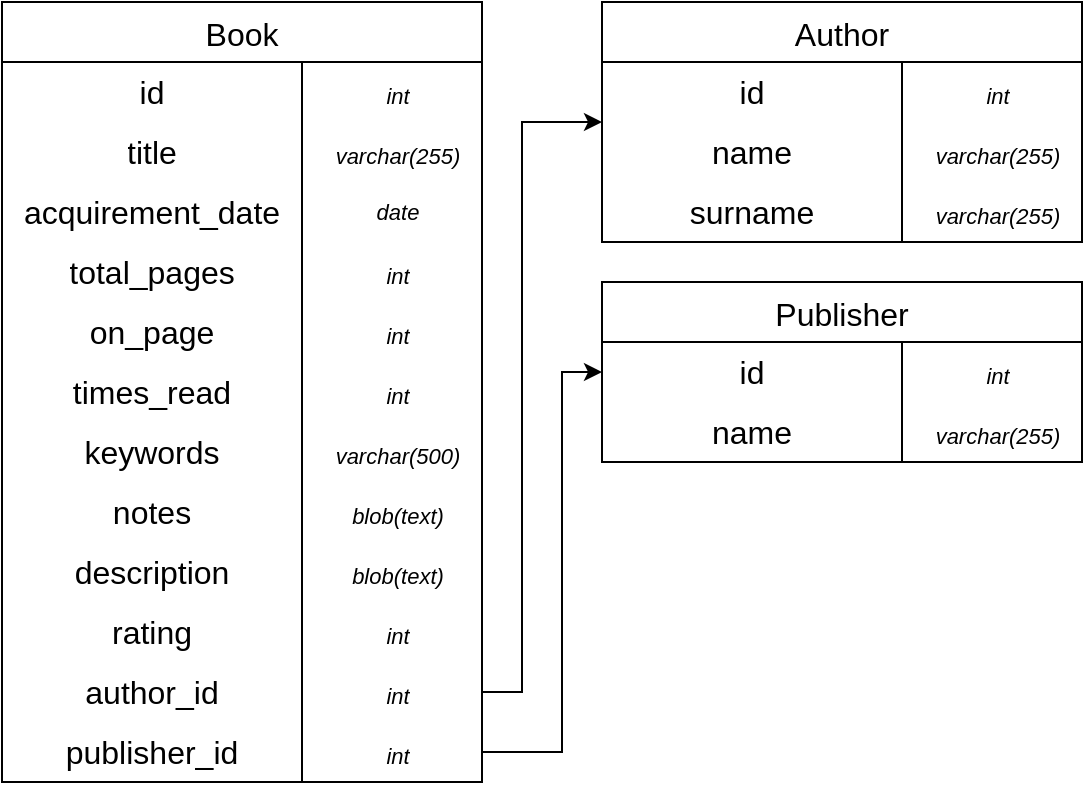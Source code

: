 <mxfile version="26.0.4">
  <diagram id="C5RBs43oDa-KdzZeNtuy" name="Page-1">
    <mxGraphModel dx="955" dy="546" grid="1" gridSize="10" guides="1" tooltips="1" connect="1" arrows="1" fold="1" page="1" pageScale="1" pageWidth="827" pageHeight="1169" math="0" shadow="0">
      <root>
        <mxCell id="WIyWlLk6GJQsqaUBKTNV-0" />
        <mxCell id="WIyWlLk6GJQsqaUBKTNV-1" parent="WIyWlLk6GJQsqaUBKTNV-0" />
        <mxCell id="BmmVdBG9Hnoh0K_bWPQg-0" value="Book" style="shape=table;startSize=30;container=1;collapsible=0;childLayout=tableLayout;fixedRows=1;rowLines=0;fontStyle=0;strokeColor=default;fontSize=16;" parent="WIyWlLk6GJQsqaUBKTNV-1" vertex="1">
          <mxGeometry x="80" y="160" width="240" height="390" as="geometry" />
        </mxCell>
        <mxCell id="BmmVdBG9Hnoh0K_bWPQg-1" value="" style="shape=tableRow;horizontal=0;startSize=0;swimlaneHead=0;swimlaneBody=0;top=0;left=0;bottom=0;right=0;collapsible=0;dropTarget=0;fillColor=none;points=[[0,0.5],[1,0.5]];portConstraint=eastwest;strokeColor=inherit;fontSize=16;" parent="BmmVdBG9Hnoh0K_bWPQg-0" vertex="1">
          <mxGeometry y="30" width="240" height="30" as="geometry" />
        </mxCell>
        <mxCell id="BmmVdBG9Hnoh0K_bWPQg-2" value="id" style="shape=partialRectangle;html=1;whiteSpace=wrap;connectable=0;fillColor=none;top=0;left=0;bottom=0;right=0;overflow=hidden;pointerEvents=1;strokeColor=inherit;fontSize=16;" parent="BmmVdBG9Hnoh0K_bWPQg-1" vertex="1">
          <mxGeometry width="150" height="30" as="geometry">
            <mxRectangle width="150" height="30" as="alternateBounds" />
          </mxGeometry>
        </mxCell>
        <mxCell id="BmmVdBG9Hnoh0K_bWPQg-3" value="&lt;font style=&quot;font-size: 11px;&quot;&gt;&lt;i&gt;int&lt;/i&gt;&lt;/font&gt;" style="shape=partialRectangle;html=1;whiteSpace=wrap;connectable=0;fillColor=none;top=0;left=0;bottom=0;right=0;align=center;spacingLeft=6;overflow=hidden;strokeColor=inherit;fontSize=16;" parent="BmmVdBG9Hnoh0K_bWPQg-1" vertex="1">
          <mxGeometry x="150" width="90" height="30" as="geometry">
            <mxRectangle width="90" height="30" as="alternateBounds" />
          </mxGeometry>
        </mxCell>
        <mxCell id="BmmVdBG9Hnoh0K_bWPQg-4" value="" style="shape=tableRow;horizontal=0;startSize=0;swimlaneHead=0;swimlaneBody=0;top=0;left=0;bottom=0;right=0;collapsible=0;dropTarget=0;fillColor=none;points=[[0,0.5],[1,0.5]];portConstraint=eastwest;strokeColor=inherit;fontSize=16;" parent="BmmVdBG9Hnoh0K_bWPQg-0" vertex="1">
          <mxGeometry y="60" width="240" height="30" as="geometry" />
        </mxCell>
        <mxCell id="BmmVdBG9Hnoh0K_bWPQg-5" value="title" style="shape=partialRectangle;html=1;whiteSpace=wrap;connectable=0;fillColor=none;top=0;left=0;bottom=0;right=0;overflow=hidden;strokeColor=inherit;fontSize=16;" parent="BmmVdBG9Hnoh0K_bWPQg-4" vertex="1">
          <mxGeometry width="150" height="30" as="geometry">
            <mxRectangle width="150" height="30" as="alternateBounds" />
          </mxGeometry>
        </mxCell>
        <mxCell id="BmmVdBG9Hnoh0K_bWPQg-6" value="&lt;font style=&quot;line-height: 100%; font-size: 11px;&quot;&gt;&lt;i&gt;varchar(255)&lt;/i&gt;&lt;/font&gt;" style="shape=partialRectangle;html=1;whiteSpace=wrap;connectable=0;fillColor=none;top=0;left=0;bottom=0;right=0;align=center;spacingLeft=6;overflow=hidden;strokeColor=inherit;fontSize=16;" parent="BmmVdBG9Hnoh0K_bWPQg-4" vertex="1">
          <mxGeometry x="150" width="90" height="30" as="geometry">
            <mxRectangle width="90" height="30" as="alternateBounds" />
          </mxGeometry>
        </mxCell>
        <mxCell id="BmmVdBG9Hnoh0K_bWPQg-25" value="" style="shape=tableRow;horizontal=0;startSize=0;swimlaneHead=0;swimlaneBody=0;top=0;left=0;bottom=0;right=0;collapsible=0;dropTarget=0;fillColor=none;points=[[0,0.5],[1,0.5]];portConstraint=eastwest;strokeColor=inherit;fontSize=16;" parent="BmmVdBG9Hnoh0K_bWPQg-0" vertex="1">
          <mxGeometry y="90" width="240" height="30" as="geometry" />
        </mxCell>
        <mxCell id="BmmVdBG9Hnoh0K_bWPQg-26" value="acquirement_date" style="shape=partialRectangle;html=1;whiteSpace=wrap;connectable=0;fillColor=none;top=0;left=0;bottom=0;right=0;overflow=hidden;pointerEvents=1;strokeColor=inherit;fontSize=16;" parent="BmmVdBG9Hnoh0K_bWPQg-25" vertex="1">
          <mxGeometry width="150" height="30" as="geometry">
            <mxRectangle width="150" height="30" as="alternateBounds" />
          </mxGeometry>
        </mxCell>
        <mxCell id="BmmVdBG9Hnoh0K_bWPQg-27" value="date" style="shape=partialRectangle;html=1;whiteSpace=wrap;connectable=0;fillColor=none;top=0;left=0;bottom=0;right=0;align=center;spacingLeft=6;overflow=hidden;strokeColor=inherit;horizontal=1;labelPosition=center;verticalLabelPosition=middle;verticalAlign=middle;spacing=0;fontStyle=2;fontSize=11;" parent="BmmVdBG9Hnoh0K_bWPQg-25" vertex="1">
          <mxGeometry x="150" width="90" height="30" as="geometry">
            <mxRectangle width="90" height="30" as="alternateBounds" />
          </mxGeometry>
        </mxCell>
        <mxCell id="BmmVdBG9Hnoh0K_bWPQg-28" value="" style="shape=tableRow;horizontal=0;startSize=0;swimlaneHead=0;swimlaneBody=0;top=0;left=0;bottom=0;right=0;collapsible=0;dropTarget=0;fillColor=none;points=[[0,0.5],[1,0.5]];portConstraint=eastwest;strokeColor=inherit;fontSize=16;" parent="BmmVdBG9Hnoh0K_bWPQg-0" vertex="1">
          <mxGeometry y="120" width="240" height="30" as="geometry" />
        </mxCell>
        <mxCell id="BmmVdBG9Hnoh0K_bWPQg-29" value="total_pages" style="shape=partialRectangle;html=1;whiteSpace=wrap;connectable=0;fillColor=none;top=0;left=0;bottom=0;right=0;overflow=hidden;pointerEvents=1;strokeColor=inherit;fontSize=16;" parent="BmmVdBG9Hnoh0K_bWPQg-28" vertex="1">
          <mxGeometry width="150" height="30" as="geometry">
            <mxRectangle width="150" height="30" as="alternateBounds" />
          </mxGeometry>
        </mxCell>
        <mxCell id="BmmVdBG9Hnoh0K_bWPQg-30" value="&lt;span style=&quot;font-size: 11px;&quot;&gt;&lt;i&gt;int&lt;/i&gt;&lt;/span&gt;" style="shape=partialRectangle;html=1;whiteSpace=wrap;connectable=0;fillColor=none;top=0;left=0;bottom=0;right=0;align=center;spacingLeft=6;overflow=hidden;strokeColor=inherit;fontSize=16;" parent="BmmVdBG9Hnoh0K_bWPQg-28" vertex="1">
          <mxGeometry x="150" width="90" height="30" as="geometry">
            <mxRectangle width="90" height="30" as="alternateBounds" />
          </mxGeometry>
        </mxCell>
        <mxCell id="0TIt2a20SSgYnjcfacMC-19" value="" style="shape=tableRow;horizontal=0;startSize=0;swimlaneHead=0;swimlaneBody=0;top=0;left=0;bottom=0;right=0;collapsible=0;dropTarget=0;fillColor=none;points=[[0,0.5],[1,0.5]];portConstraint=eastwest;strokeColor=inherit;fontSize=16;" vertex="1" parent="BmmVdBG9Hnoh0K_bWPQg-0">
          <mxGeometry y="150" width="240" height="30" as="geometry" />
        </mxCell>
        <mxCell id="0TIt2a20SSgYnjcfacMC-20" value="on_page" style="shape=partialRectangle;html=1;whiteSpace=wrap;connectable=0;fillColor=none;top=0;left=0;bottom=0;right=0;overflow=hidden;pointerEvents=1;strokeColor=inherit;fontSize=16;" vertex="1" parent="0TIt2a20SSgYnjcfacMC-19">
          <mxGeometry width="150" height="30" as="geometry">
            <mxRectangle width="150" height="30" as="alternateBounds" />
          </mxGeometry>
        </mxCell>
        <mxCell id="0TIt2a20SSgYnjcfacMC-21" value="&lt;span style=&quot;font-size: 11px;&quot;&gt;&lt;i&gt;int&lt;/i&gt;&lt;/span&gt;" style="shape=partialRectangle;html=1;whiteSpace=wrap;connectable=0;fillColor=none;top=0;left=0;bottom=0;right=0;align=center;spacingLeft=6;overflow=hidden;strokeColor=inherit;fontSize=16;" vertex="1" parent="0TIt2a20SSgYnjcfacMC-19">
          <mxGeometry x="150" width="90" height="30" as="geometry">
            <mxRectangle width="90" height="30" as="alternateBounds" />
          </mxGeometry>
        </mxCell>
        <mxCell id="0TIt2a20SSgYnjcfacMC-33" value="" style="shape=tableRow;horizontal=0;startSize=0;swimlaneHead=0;swimlaneBody=0;top=0;left=0;bottom=0;right=0;collapsible=0;dropTarget=0;fillColor=none;points=[[0,0.5],[1,0.5]];portConstraint=eastwest;strokeColor=inherit;fontSize=16;" vertex="1" parent="BmmVdBG9Hnoh0K_bWPQg-0">
          <mxGeometry y="180" width="240" height="30" as="geometry" />
        </mxCell>
        <mxCell id="0TIt2a20SSgYnjcfacMC-34" value="times_read" style="shape=partialRectangle;html=1;whiteSpace=wrap;connectable=0;fillColor=none;top=0;left=0;bottom=0;right=0;overflow=hidden;pointerEvents=1;strokeColor=inherit;fontSize=16;" vertex="1" parent="0TIt2a20SSgYnjcfacMC-33">
          <mxGeometry width="150" height="30" as="geometry">
            <mxRectangle width="150" height="30" as="alternateBounds" />
          </mxGeometry>
        </mxCell>
        <mxCell id="0TIt2a20SSgYnjcfacMC-35" value="&lt;span style=&quot;font-size: 11px;&quot;&gt;&lt;i&gt;int&lt;/i&gt;&lt;/span&gt;" style="shape=partialRectangle;html=1;whiteSpace=wrap;connectable=0;fillColor=none;top=0;left=0;bottom=0;right=0;align=center;spacingLeft=6;overflow=hidden;strokeColor=inherit;fontSize=16;" vertex="1" parent="0TIt2a20SSgYnjcfacMC-33">
          <mxGeometry x="150" width="90" height="30" as="geometry">
            <mxRectangle width="90" height="30" as="alternateBounds" />
          </mxGeometry>
        </mxCell>
        <mxCell id="0TIt2a20SSgYnjcfacMC-25" value="" style="shape=tableRow;horizontal=0;startSize=0;swimlaneHead=0;swimlaneBody=0;top=0;left=0;bottom=0;right=0;collapsible=0;dropTarget=0;fillColor=none;points=[[0,0.5],[1,0.5]];portConstraint=eastwest;strokeColor=inherit;fontSize=16;" vertex="1" parent="BmmVdBG9Hnoh0K_bWPQg-0">
          <mxGeometry y="210" width="240" height="30" as="geometry" />
        </mxCell>
        <mxCell id="0TIt2a20SSgYnjcfacMC-26" value="keywords" style="shape=partialRectangle;html=1;whiteSpace=wrap;connectable=0;fillColor=none;top=0;left=0;bottom=0;right=0;overflow=hidden;pointerEvents=1;strokeColor=inherit;fontSize=16;" vertex="1" parent="0TIt2a20SSgYnjcfacMC-25">
          <mxGeometry width="150" height="30" as="geometry">
            <mxRectangle width="150" height="30" as="alternateBounds" />
          </mxGeometry>
        </mxCell>
        <mxCell id="0TIt2a20SSgYnjcfacMC-27" value="&lt;span style=&quot;font-size: 11px;&quot;&gt;&lt;i&gt;varchar(500)&lt;/i&gt;&lt;/span&gt;" style="shape=partialRectangle;html=1;whiteSpace=wrap;connectable=0;fillColor=none;top=0;left=0;bottom=0;right=0;align=center;spacingLeft=6;overflow=hidden;strokeColor=inherit;fontSize=16;" vertex="1" parent="0TIt2a20SSgYnjcfacMC-25">
          <mxGeometry x="150" width="90" height="30" as="geometry">
            <mxRectangle width="90" height="30" as="alternateBounds" />
          </mxGeometry>
        </mxCell>
        <mxCell id="d-KpZCWHNOxSqZJzW0CA-0" value="" style="shape=tableRow;horizontal=0;startSize=0;swimlaneHead=0;swimlaneBody=0;top=0;left=0;bottom=0;right=0;collapsible=0;dropTarget=0;fillColor=none;points=[[0,0.5],[1,0.5]];portConstraint=eastwest;strokeColor=inherit;fontSize=16;" parent="BmmVdBG9Hnoh0K_bWPQg-0" vertex="1">
          <mxGeometry y="240" width="240" height="30" as="geometry" />
        </mxCell>
        <mxCell id="d-KpZCWHNOxSqZJzW0CA-1" value="notes" style="shape=partialRectangle;html=1;whiteSpace=wrap;connectable=0;fillColor=none;top=0;left=0;bottom=0;right=0;overflow=hidden;pointerEvents=1;strokeColor=inherit;fontSize=16;" parent="d-KpZCWHNOxSqZJzW0CA-0" vertex="1">
          <mxGeometry width="150" height="30" as="geometry">
            <mxRectangle width="150" height="30" as="alternateBounds" />
          </mxGeometry>
        </mxCell>
        <mxCell id="d-KpZCWHNOxSqZJzW0CA-2" value="&lt;span style=&quot;font-size: 11px;&quot;&gt;&lt;i&gt;blob(text)&lt;/i&gt;&lt;/span&gt;" style="shape=partialRectangle;html=1;whiteSpace=wrap;connectable=0;fillColor=none;top=0;left=0;bottom=0;right=0;align=center;spacingLeft=6;overflow=hidden;strokeColor=inherit;fontSize=16;" parent="d-KpZCWHNOxSqZJzW0CA-0" vertex="1">
          <mxGeometry x="150" width="90" height="30" as="geometry">
            <mxRectangle width="90" height="30" as="alternateBounds" />
          </mxGeometry>
        </mxCell>
        <mxCell id="0TIt2a20SSgYnjcfacMC-30" value="" style="shape=tableRow;horizontal=0;startSize=0;swimlaneHead=0;swimlaneBody=0;top=0;left=0;bottom=0;right=0;collapsible=0;dropTarget=0;fillColor=none;points=[[0,0.5],[1,0.5]];portConstraint=eastwest;strokeColor=inherit;fontSize=16;" vertex="1" parent="BmmVdBG9Hnoh0K_bWPQg-0">
          <mxGeometry y="270" width="240" height="30" as="geometry" />
        </mxCell>
        <mxCell id="0TIt2a20SSgYnjcfacMC-31" value="description" style="shape=partialRectangle;html=1;whiteSpace=wrap;connectable=0;fillColor=none;top=0;left=0;bottom=0;right=0;overflow=hidden;pointerEvents=1;strokeColor=inherit;fontSize=16;" vertex="1" parent="0TIt2a20SSgYnjcfacMC-30">
          <mxGeometry width="150" height="30" as="geometry">
            <mxRectangle width="150" height="30" as="alternateBounds" />
          </mxGeometry>
        </mxCell>
        <mxCell id="0TIt2a20SSgYnjcfacMC-32" value="&lt;span style=&quot;font-size: 11px;&quot;&gt;&lt;i&gt;blob(text)&lt;/i&gt;&lt;/span&gt;" style="shape=partialRectangle;html=1;whiteSpace=wrap;connectable=0;fillColor=none;top=0;left=0;bottom=0;right=0;align=center;spacingLeft=6;overflow=hidden;strokeColor=inherit;fontSize=16;" vertex="1" parent="0TIt2a20SSgYnjcfacMC-30">
          <mxGeometry x="150" width="90" height="30" as="geometry">
            <mxRectangle width="90" height="30" as="alternateBounds" />
          </mxGeometry>
        </mxCell>
        <mxCell id="d-KpZCWHNOxSqZJzW0CA-3" value="" style="shape=tableRow;horizontal=0;startSize=0;swimlaneHead=0;swimlaneBody=0;top=0;left=0;bottom=0;right=0;collapsible=0;dropTarget=0;fillColor=none;points=[[0,0.5],[1,0.5]];portConstraint=eastwest;strokeColor=inherit;fontSize=16;" parent="BmmVdBG9Hnoh0K_bWPQg-0" vertex="1">
          <mxGeometry y="300" width="240" height="30" as="geometry" />
        </mxCell>
        <mxCell id="d-KpZCWHNOxSqZJzW0CA-4" value="rating" style="shape=partialRectangle;html=1;whiteSpace=wrap;connectable=0;fillColor=none;top=0;left=0;bottom=0;right=0;overflow=hidden;pointerEvents=1;strokeColor=inherit;fontSize=16;" parent="d-KpZCWHNOxSqZJzW0CA-3" vertex="1">
          <mxGeometry width="150" height="30" as="geometry">
            <mxRectangle width="150" height="30" as="alternateBounds" />
          </mxGeometry>
        </mxCell>
        <mxCell id="d-KpZCWHNOxSqZJzW0CA-5" value="&lt;span style=&quot;font-size: 11px;&quot;&gt;&lt;i&gt;int&lt;/i&gt;&lt;/span&gt;" style="shape=partialRectangle;html=1;whiteSpace=wrap;connectable=0;fillColor=none;top=0;left=0;bottom=0;right=0;align=center;spacingLeft=6;overflow=hidden;strokeColor=inherit;fontSize=16;" parent="d-KpZCWHNOxSqZJzW0CA-3" vertex="1">
          <mxGeometry x="150" width="90" height="30" as="geometry">
            <mxRectangle width="90" height="30" as="alternateBounds" />
          </mxGeometry>
        </mxCell>
        <mxCell id="BmmVdBG9Hnoh0K_bWPQg-10" value="" style="shape=tableRow;horizontal=0;startSize=0;swimlaneHead=0;swimlaneBody=0;top=0;left=0;bottom=0;right=0;collapsible=0;dropTarget=0;fillColor=none;points=[[0,0.5],[1,0.5]];portConstraint=eastwest;strokeColor=inherit;fontSize=16;" parent="BmmVdBG9Hnoh0K_bWPQg-0" vertex="1">
          <mxGeometry y="330" width="240" height="30" as="geometry" />
        </mxCell>
        <mxCell id="BmmVdBG9Hnoh0K_bWPQg-11" value="author_id" style="shape=partialRectangle;html=1;whiteSpace=wrap;connectable=0;fillColor=none;top=0;left=0;bottom=0;right=0;overflow=hidden;pointerEvents=1;strokeColor=inherit;fontSize=16;" parent="BmmVdBG9Hnoh0K_bWPQg-10" vertex="1">
          <mxGeometry width="150" height="30" as="geometry">
            <mxRectangle width="150" height="30" as="alternateBounds" />
          </mxGeometry>
        </mxCell>
        <mxCell id="BmmVdBG9Hnoh0K_bWPQg-12" value="&lt;span style=&quot;font-size: 11px;&quot;&gt;&lt;i&gt;int&lt;/i&gt;&lt;/span&gt;" style="shape=partialRectangle;html=1;whiteSpace=wrap;connectable=0;fillColor=none;top=0;left=0;bottom=0;right=0;align=center;spacingLeft=6;overflow=hidden;strokeColor=inherit;fontSize=16;" parent="BmmVdBG9Hnoh0K_bWPQg-10" vertex="1">
          <mxGeometry x="150" width="90" height="30" as="geometry">
            <mxRectangle width="90" height="30" as="alternateBounds" />
          </mxGeometry>
        </mxCell>
        <mxCell id="BmmVdBG9Hnoh0K_bWPQg-47" value="" style="shape=tableRow;horizontal=0;startSize=0;swimlaneHead=0;swimlaneBody=0;top=0;left=0;bottom=0;right=0;collapsible=0;dropTarget=0;fillColor=none;points=[[0,0.5],[1,0.5]];portConstraint=eastwest;strokeColor=inherit;fontSize=16;" parent="BmmVdBG9Hnoh0K_bWPQg-0" vertex="1">
          <mxGeometry y="360" width="240" height="30" as="geometry" />
        </mxCell>
        <mxCell id="BmmVdBG9Hnoh0K_bWPQg-48" value="publisher_id" style="shape=partialRectangle;html=1;whiteSpace=wrap;connectable=0;fillColor=none;top=0;left=0;bottom=0;right=0;overflow=hidden;pointerEvents=1;strokeColor=inherit;fontSize=16;" parent="BmmVdBG9Hnoh0K_bWPQg-47" vertex="1">
          <mxGeometry width="150" height="30" as="geometry">
            <mxRectangle width="150" height="30" as="alternateBounds" />
          </mxGeometry>
        </mxCell>
        <mxCell id="BmmVdBG9Hnoh0K_bWPQg-49" value="&lt;span style=&quot;font-size: 11px;&quot;&gt;&lt;i&gt;int&lt;/i&gt;&lt;/span&gt;" style="shape=partialRectangle;html=1;whiteSpace=wrap;connectable=0;fillColor=none;top=0;left=0;bottom=0;right=0;align=center;spacingLeft=6;overflow=hidden;strokeColor=inherit;fontSize=16;" parent="BmmVdBG9Hnoh0K_bWPQg-47" vertex="1">
          <mxGeometry x="150" width="90" height="30" as="geometry">
            <mxRectangle width="90" height="30" as="alternateBounds" />
          </mxGeometry>
        </mxCell>
        <mxCell id="BmmVdBG9Hnoh0K_bWPQg-13" value="Author" style="shape=table;startSize=30;container=1;collapsible=0;childLayout=tableLayout;fixedRows=1;rowLines=0;fontStyle=0;strokeColor=default;fontSize=16;" parent="WIyWlLk6GJQsqaUBKTNV-1" vertex="1">
          <mxGeometry x="380" y="160" width="240" height="120" as="geometry" />
        </mxCell>
        <mxCell id="BmmVdBG9Hnoh0K_bWPQg-14" value="" style="shape=tableRow;horizontal=0;startSize=0;swimlaneHead=0;swimlaneBody=0;top=0;left=0;bottom=0;right=0;collapsible=0;dropTarget=0;fillColor=none;points=[[0,0.5],[1,0.5]];portConstraint=eastwest;strokeColor=inherit;fontSize=16;" parent="BmmVdBG9Hnoh0K_bWPQg-13" vertex="1">
          <mxGeometry y="30" width="240" height="30" as="geometry" />
        </mxCell>
        <mxCell id="BmmVdBG9Hnoh0K_bWPQg-15" value="id" style="shape=partialRectangle;html=1;whiteSpace=wrap;connectable=0;fillColor=none;top=0;left=0;bottom=0;right=0;overflow=hidden;pointerEvents=1;strokeColor=inherit;fontSize=16;" parent="BmmVdBG9Hnoh0K_bWPQg-14" vertex="1">
          <mxGeometry width="150" height="30" as="geometry">
            <mxRectangle width="150" height="30" as="alternateBounds" />
          </mxGeometry>
        </mxCell>
        <mxCell id="BmmVdBG9Hnoh0K_bWPQg-16" value="&lt;font style=&quot;font-size: 11px;&quot;&gt;&lt;i&gt;int&lt;/i&gt;&lt;/font&gt;" style="shape=partialRectangle;html=1;whiteSpace=wrap;connectable=0;fillColor=none;top=0;left=0;bottom=0;right=0;align=center;spacingLeft=6;overflow=hidden;strokeColor=inherit;fontSize=16;" parent="BmmVdBG9Hnoh0K_bWPQg-14" vertex="1">
          <mxGeometry x="150" width="90" height="30" as="geometry">
            <mxRectangle width="90" height="30" as="alternateBounds" />
          </mxGeometry>
        </mxCell>
        <mxCell id="BmmVdBG9Hnoh0K_bWPQg-17" value="" style="shape=tableRow;horizontal=0;startSize=0;swimlaneHead=0;swimlaneBody=0;top=0;left=0;bottom=0;right=0;collapsible=0;dropTarget=0;fillColor=none;points=[[0,0.5],[1,0.5]];portConstraint=eastwest;strokeColor=inherit;fontSize=16;" parent="BmmVdBG9Hnoh0K_bWPQg-13" vertex="1">
          <mxGeometry y="60" width="240" height="30" as="geometry" />
        </mxCell>
        <mxCell id="BmmVdBG9Hnoh0K_bWPQg-18" value="name" style="shape=partialRectangle;html=1;whiteSpace=wrap;connectable=0;fillColor=none;top=0;left=0;bottom=0;right=0;overflow=hidden;strokeColor=inherit;fontSize=16;" parent="BmmVdBG9Hnoh0K_bWPQg-17" vertex="1">
          <mxGeometry width="150" height="30" as="geometry">
            <mxRectangle width="150" height="30" as="alternateBounds" />
          </mxGeometry>
        </mxCell>
        <mxCell id="BmmVdBG9Hnoh0K_bWPQg-19" value="&lt;font style=&quot;line-height: 100%; font-size: 11px;&quot;&gt;&lt;i&gt;varchar(255)&lt;/i&gt;&lt;/font&gt;" style="shape=partialRectangle;html=1;whiteSpace=wrap;connectable=0;fillColor=none;top=0;left=0;bottom=0;right=0;align=center;spacingLeft=6;overflow=hidden;strokeColor=inherit;fontSize=16;" parent="BmmVdBG9Hnoh0K_bWPQg-17" vertex="1">
          <mxGeometry x="150" width="90" height="30" as="geometry">
            <mxRectangle width="90" height="30" as="alternateBounds" />
          </mxGeometry>
        </mxCell>
        <mxCell id="BmmVdBG9Hnoh0K_bWPQg-50" value="" style="shape=tableRow;horizontal=0;startSize=0;swimlaneHead=0;swimlaneBody=0;top=0;left=0;bottom=0;right=0;collapsible=0;dropTarget=0;fillColor=none;points=[[0,0.5],[1,0.5]];portConstraint=eastwest;strokeColor=inherit;fontSize=16;" parent="BmmVdBG9Hnoh0K_bWPQg-13" vertex="1">
          <mxGeometry y="90" width="240" height="30" as="geometry" />
        </mxCell>
        <mxCell id="BmmVdBG9Hnoh0K_bWPQg-51" value="sur&lt;span style=&quot;background-color: transparent; color: light-dark(rgb(0, 0, 0), rgb(255, 255, 255));&quot;&gt;name&lt;/span&gt;" style="shape=partialRectangle;html=1;whiteSpace=wrap;connectable=0;fillColor=none;top=0;left=0;bottom=0;right=0;overflow=hidden;strokeColor=inherit;fontSize=16;" parent="BmmVdBG9Hnoh0K_bWPQg-50" vertex="1">
          <mxGeometry width="150" height="30" as="geometry">
            <mxRectangle width="150" height="30" as="alternateBounds" />
          </mxGeometry>
        </mxCell>
        <mxCell id="BmmVdBG9Hnoh0K_bWPQg-52" value="&lt;font style=&quot;line-height: 100%; font-size: 11px;&quot;&gt;&lt;i&gt;varchar(255)&lt;/i&gt;&lt;/font&gt;" style="shape=partialRectangle;html=1;whiteSpace=wrap;connectable=0;fillColor=none;top=0;left=0;bottom=0;right=0;align=center;spacingLeft=6;overflow=hidden;strokeColor=inherit;fontSize=16;" parent="BmmVdBG9Hnoh0K_bWPQg-50" vertex="1">
          <mxGeometry x="150" width="90" height="30" as="geometry">
            <mxRectangle width="90" height="30" as="alternateBounds" />
          </mxGeometry>
        </mxCell>
        <mxCell id="BmmVdBG9Hnoh0K_bWPQg-53" value="Publisher" style="shape=table;startSize=30;container=1;collapsible=0;childLayout=tableLayout;fixedRows=1;rowLines=0;fontStyle=0;strokeColor=default;fontSize=16;" parent="WIyWlLk6GJQsqaUBKTNV-1" vertex="1">
          <mxGeometry x="380" y="300" width="240" height="90" as="geometry" />
        </mxCell>
        <mxCell id="BmmVdBG9Hnoh0K_bWPQg-54" value="" style="shape=tableRow;horizontal=0;startSize=0;swimlaneHead=0;swimlaneBody=0;top=0;left=0;bottom=0;right=0;collapsible=0;dropTarget=0;fillColor=none;points=[[0,0.5],[1,0.5]];portConstraint=eastwest;strokeColor=inherit;fontSize=16;" parent="BmmVdBG9Hnoh0K_bWPQg-53" vertex="1">
          <mxGeometry y="30" width="240" height="30" as="geometry" />
        </mxCell>
        <mxCell id="BmmVdBG9Hnoh0K_bWPQg-55" value="id" style="shape=partialRectangle;html=1;whiteSpace=wrap;connectable=0;fillColor=none;top=0;left=0;bottom=0;right=0;overflow=hidden;pointerEvents=1;strokeColor=inherit;fontSize=16;" parent="BmmVdBG9Hnoh0K_bWPQg-54" vertex="1">
          <mxGeometry width="150" height="30" as="geometry">
            <mxRectangle width="150" height="30" as="alternateBounds" />
          </mxGeometry>
        </mxCell>
        <mxCell id="BmmVdBG9Hnoh0K_bWPQg-56" value="&lt;font style=&quot;font-size: 11px;&quot;&gt;&lt;i&gt;int&lt;/i&gt;&lt;/font&gt;" style="shape=partialRectangle;html=1;whiteSpace=wrap;connectable=0;fillColor=none;top=0;left=0;bottom=0;right=0;align=center;spacingLeft=6;overflow=hidden;strokeColor=inherit;fontSize=16;" parent="BmmVdBG9Hnoh0K_bWPQg-54" vertex="1">
          <mxGeometry x="150" width="90" height="30" as="geometry">
            <mxRectangle width="90" height="30" as="alternateBounds" />
          </mxGeometry>
        </mxCell>
        <mxCell id="BmmVdBG9Hnoh0K_bWPQg-57" value="" style="shape=tableRow;horizontal=0;startSize=0;swimlaneHead=0;swimlaneBody=0;top=0;left=0;bottom=0;right=0;collapsible=0;dropTarget=0;fillColor=none;points=[[0,0.5],[1,0.5]];portConstraint=eastwest;strokeColor=inherit;fontSize=16;" parent="BmmVdBG9Hnoh0K_bWPQg-53" vertex="1">
          <mxGeometry y="60" width="240" height="30" as="geometry" />
        </mxCell>
        <mxCell id="BmmVdBG9Hnoh0K_bWPQg-58" value="name" style="shape=partialRectangle;html=1;whiteSpace=wrap;connectable=0;fillColor=none;top=0;left=0;bottom=0;right=0;overflow=hidden;strokeColor=inherit;fontSize=16;" parent="BmmVdBG9Hnoh0K_bWPQg-57" vertex="1">
          <mxGeometry width="150" height="30" as="geometry">
            <mxRectangle width="150" height="30" as="alternateBounds" />
          </mxGeometry>
        </mxCell>
        <mxCell id="BmmVdBG9Hnoh0K_bWPQg-59" value="&lt;font style=&quot;line-height: 100%; font-size: 11px;&quot;&gt;&lt;i&gt;varchar(255)&lt;/i&gt;&lt;/font&gt;" style="shape=partialRectangle;html=1;whiteSpace=wrap;connectable=0;fillColor=none;top=0;left=0;bottom=0;right=0;align=center;spacingLeft=6;overflow=hidden;strokeColor=inherit;fontSize=16;" parent="BmmVdBG9Hnoh0K_bWPQg-57" vertex="1">
          <mxGeometry x="150" width="90" height="30" as="geometry">
            <mxRectangle width="90" height="30" as="alternateBounds" />
          </mxGeometry>
        </mxCell>
        <mxCell id="0TIt2a20SSgYnjcfacMC-28" style="edgeStyle=orthogonalEdgeStyle;rounded=0;orthogonalLoop=1;jettySize=auto;html=1;" edge="1" parent="WIyWlLk6GJQsqaUBKTNV-1" source="BmmVdBG9Hnoh0K_bWPQg-10" target="BmmVdBG9Hnoh0K_bWPQg-13">
          <mxGeometry relative="1" as="geometry">
            <Array as="points">
              <mxPoint x="340" y="505" />
              <mxPoint x="340" y="220" />
            </Array>
          </mxGeometry>
        </mxCell>
        <mxCell id="0TIt2a20SSgYnjcfacMC-29" style="edgeStyle=orthogonalEdgeStyle;rounded=0;orthogonalLoop=1;jettySize=auto;html=1;" edge="1" parent="WIyWlLk6GJQsqaUBKTNV-1" source="BmmVdBG9Hnoh0K_bWPQg-47" target="BmmVdBG9Hnoh0K_bWPQg-53">
          <mxGeometry relative="1" as="geometry">
            <Array as="points">
              <mxPoint x="360" y="535" />
              <mxPoint x="360" y="345" />
            </Array>
          </mxGeometry>
        </mxCell>
      </root>
    </mxGraphModel>
  </diagram>
</mxfile>
